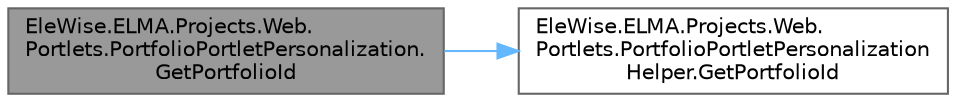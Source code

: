 digraph "EleWise.ELMA.Projects.Web.Portlets.PortfolioPortletPersonalization.GetPortfolioId"
{
 // LATEX_PDF_SIZE
  bgcolor="transparent";
  edge [fontname=Helvetica,fontsize=10,labelfontname=Helvetica,labelfontsize=10];
  node [fontname=Helvetica,fontsize=10,shape=box,height=0.2,width=0.4];
  rankdir="LR";
  Node1 [id="Node000001",label="EleWise.ELMA.Projects.Web.\lPortlets.PortfolioPortletPersonalization.\lGetPortfolioId",height=0.2,width=0.4,color="gray40", fillcolor="grey60", style="filled", fontcolor="black",tooltip="Получить идентификатор портфеля проектовИдентификатор портфеля проектов"];
  Node1 -> Node2 [id="edge1_Node000001_Node000002",color="steelblue1",style="solid",tooltip=" "];
  Node2 [id="Node000002",label="EleWise.ELMA.Projects.Web.\lPortlets.PortfolioPortletPersonalization\lHelper.GetPortfolioId",height=0.2,width=0.4,color="grey40", fillcolor="white", style="filled",URL="$class_ele_wise_1_1_e_l_m_a_1_1_projects_1_1_web_1_1_portlets_1_1_portfolio_portlet_personalization_helper.html#a4ac5feb9875790dd150ad4103b48ba6e",tooltip="Получить идентификатор портфеля проектов"];
}
